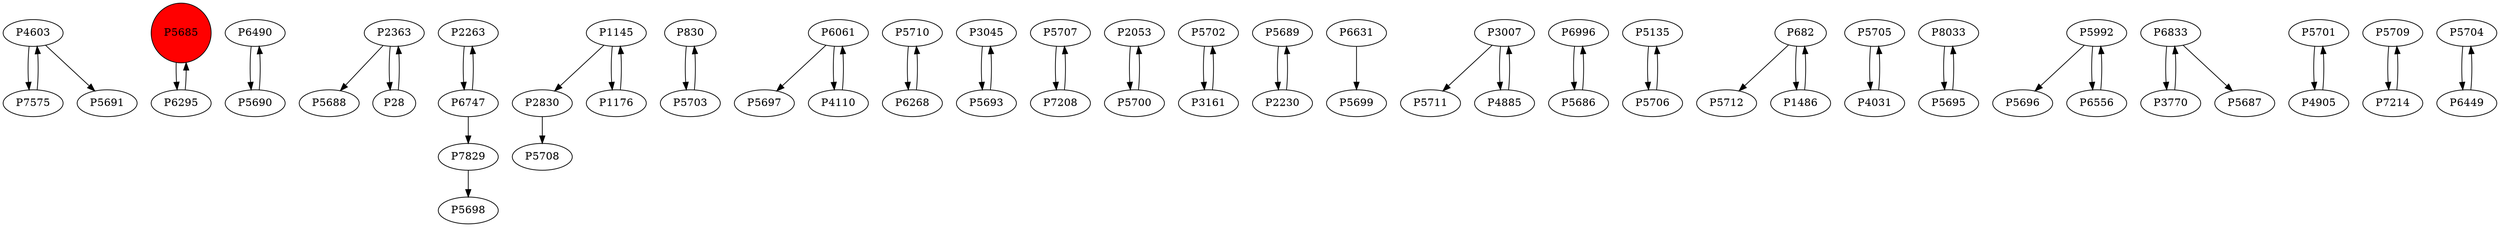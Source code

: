 digraph {
	P4603 -> P7575
	P4603 -> P5691
	P5685 -> P6295
	P6490 -> P5690
	P2363 -> P5688
	P2263 -> P6747
	P1145 -> P2830
	P830 -> P5703
	P6061 -> P5697
	P5710 -> P6268
	P2363 -> P28
	P6268 -> P5710
	P3045 -> P5693
	P5707 -> P7208
	P6747 -> P7829
	P2053 -> P5700
	P5702 -> P3161
	P5690 -> P6490
	P5689 -> P2230
	P6631 -> P5699
	P3007 -> P5711
	P6996 -> P5686
	P5686 -> P6996
	P5135 -> P5706
	P682 -> P5712
	P5705 -> P4031
	P8033 -> P5695
	P5992 -> P5696
	P6833 -> P3770
	P4031 -> P5705
	P5700 -> P2053
	P5701 -> P4905
	P5693 -> P3045
	P4905 -> P5701
	P2230 -> P5689
	P7208 -> P5707
	P5709 -> P7214
	P1145 -> P1176
	P5704 -> P6449
	P3770 -> P6833
	P682 -> P1486
	P5992 -> P6556
	P4110 -> P6061
	P6061 -> P4110
	P3161 -> P5702
	P5703 -> P830
	P1486 -> P682
	P6449 -> P5704
	P6833 -> P5687
	P6556 -> P5992
	P7829 -> P5698
	P4885 -> P3007
	P1176 -> P1145
	P3007 -> P4885
	P28 -> P2363
	P2830 -> P5708
	P6747 -> P2263
	P5695 -> P8033
	P7575 -> P4603
	P6295 -> P5685
	P7214 -> P5709
	P5706 -> P5135
	P5685 [shape=circle]
	P5685 [style=filled]
	P5685 [fillcolor=red]
}
